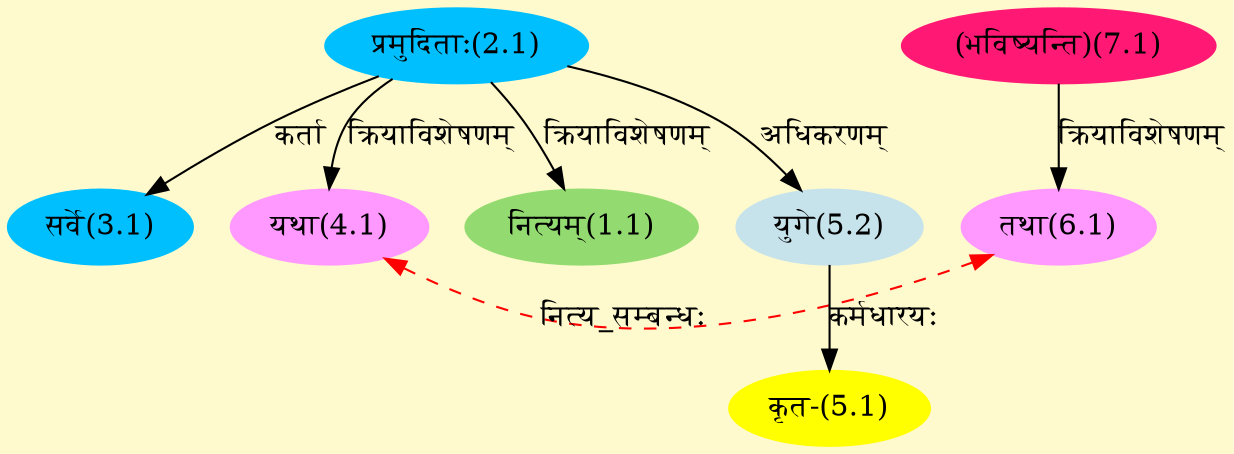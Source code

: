 digraph G{
rankdir=BT;
 compound=true;
 bgcolor="lemonchiffon1";
Node1_1 [style=filled, color="#93DB70" label = "नित्यम्(1.1)"]
Node2_1 [style=filled, color="#00BFFF" label = "प्रमुदिताः(2.1)"]
Node [style=filled, color="" label = "()"]
Node3_1 [style=filled, color="#00BFFF" label = "सर्वे(3.1)"]
Node4_1 [style=filled, color="#FF99FF" label = "यथा(4.1)"]
Node6_1 [style=filled, color="#FF99FF" label = "तथा(6.1)"]
Node5_1 [style=filled, color="#FFFF00" label = "कृत-(5.1)"]
Node5_2 [style=filled, color="#C6E2EB" label = "युगे(5.2)"]
Node7_1 [style=filled, color="#FF1975" label = "(भविष्यन्ति)(7.1)"]
{rank = same; Node4_1; Node6_1;}
/* Start of Relations section */

Node1_1 -> Node2_1 [  label="क्रियाविशेषणम्"  dir="back" ]
Node3_1 -> Node2_1 [  label="कर्ता"  dir="back" ]
Node4_1 -> Node2_1 [  label="क्रियाविशेषणम्"  dir="back" ]
Node4_1 -> Node6_1 [ style=dashed color="red" label="नित्य_सम्बन्धः"  dir="both" ]
Node5_1 -> Node5_2 [  label="कर्मधारयः"  dir="back" ]
Node5_2 -> Node2_1 [  label="अधिकरणम्"  dir="back" ]
Node6_1 -> Node7_1 [  label="क्रियाविशेषणम्"  dir="back" ]
}
